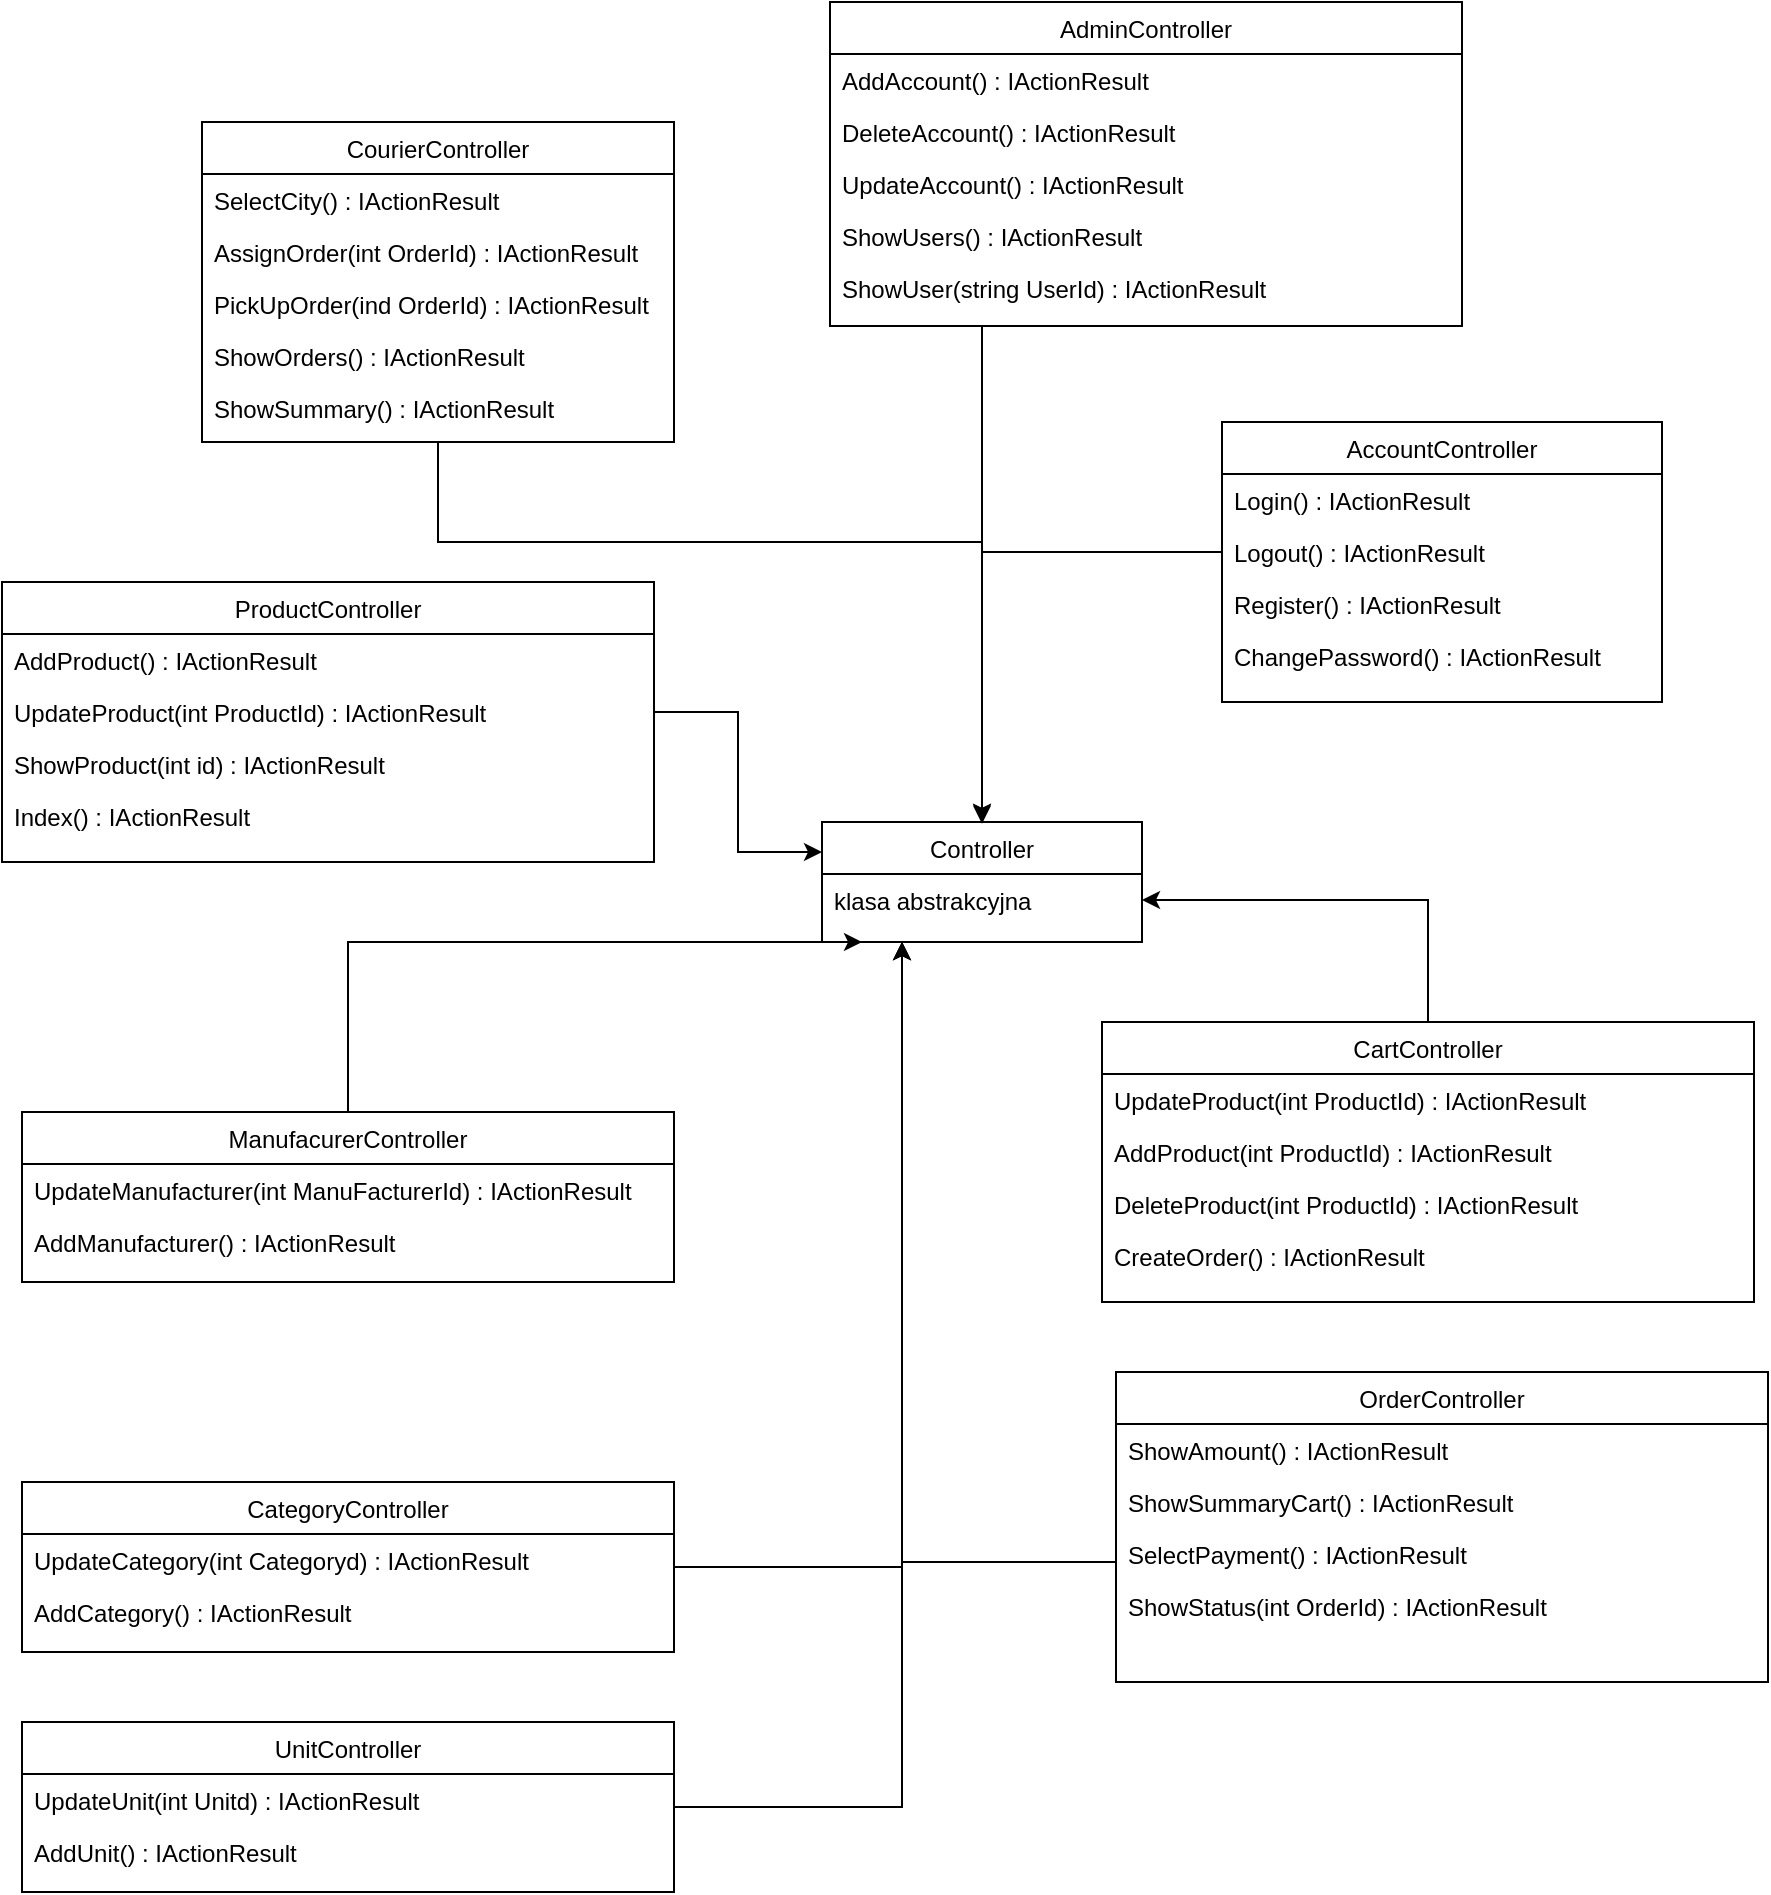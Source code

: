 <mxfile version="13.10.9" type="device"><diagram id="C5RBs43oDa-KdzZeNtuy" name="Page-1"><mxGraphModel dx="1883" dy="1675" grid="1" gridSize="10" guides="1" tooltips="1" connect="1" arrows="1" fold="1" page="1" pageScale="1" pageWidth="827" pageHeight="1169" math="0" shadow="0"><root><mxCell id="WIyWlLk6GJQsqaUBKTNV-0"/><mxCell id="WIyWlLk6GJQsqaUBKTNV-1" parent="WIyWlLk6GJQsqaUBKTNV-0"/><mxCell id="zkfFHV4jXpPFQw0GAbJ--13" value="Controller" style="swimlane;fontStyle=0;align=center;verticalAlign=top;childLayout=stackLayout;horizontal=1;startSize=26;horizontalStack=0;resizeParent=1;resizeLast=0;collapsible=1;marginBottom=0;rounded=0;shadow=0;strokeWidth=1;" parent="WIyWlLk6GJQsqaUBKTNV-1" vertex="1"><mxGeometry x="330" y="360" width="160" height="60" as="geometry"><mxRectangle x="340" y="380" width="170" height="26" as="alternateBounds"/></mxGeometry></mxCell><mxCell id="zkfFHV4jXpPFQw0GAbJ--14" value="klasa abstrakcyjna" style="text;align=left;verticalAlign=top;spacingLeft=4;spacingRight=4;overflow=hidden;rotatable=0;points=[[0,0.5],[1,0.5]];portConstraint=eastwest;" parent="zkfFHV4jXpPFQw0GAbJ--13" vertex="1"><mxGeometry y="26" width="160" height="26" as="geometry"/></mxCell><mxCell id="E8haGzY0GVTVEy5npIAh-0" value="AccountController" style="swimlane;fontStyle=0;align=center;verticalAlign=top;childLayout=stackLayout;horizontal=1;startSize=26;horizontalStack=0;resizeParent=1;resizeLast=0;collapsible=1;marginBottom=0;rounded=0;shadow=0;strokeWidth=1;" vertex="1" parent="WIyWlLk6GJQsqaUBKTNV-1"><mxGeometry x="530" y="160" width="220" height="140" as="geometry"><mxRectangle x="340" y="380" width="170" height="26" as="alternateBounds"/></mxGeometry></mxCell><mxCell id="E8haGzY0GVTVEy5npIAh-1" value="Login() : IActionResult" style="text;align=left;verticalAlign=top;spacingLeft=4;spacingRight=4;overflow=hidden;rotatable=0;points=[[0,0.5],[1,0.5]];portConstraint=eastwest;" vertex="1" parent="E8haGzY0GVTVEy5npIAh-0"><mxGeometry y="26" width="220" height="26" as="geometry"/></mxCell><mxCell id="E8haGzY0GVTVEy5npIAh-2" value="Logout() : IActionResult" style="text;align=left;verticalAlign=top;spacingLeft=4;spacingRight=4;overflow=hidden;rotatable=0;points=[[0,0.5],[1,0.5]];portConstraint=eastwest;" vertex="1" parent="E8haGzY0GVTVEy5npIAh-0"><mxGeometry y="52" width="220" height="26" as="geometry"/></mxCell><mxCell id="E8haGzY0GVTVEy5npIAh-3" value="Register() : IActionResult" style="text;align=left;verticalAlign=top;spacingLeft=4;spacingRight=4;overflow=hidden;rotatable=0;points=[[0,0.5],[1,0.5]];portConstraint=eastwest;" vertex="1" parent="E8haGzY0GVTVEy5npIAh-0"><mxGeometry y="78" width="220" height="26" as="geometry"/></mxCell><mxCell id="E8haGzY0GVTVEy5npIAh-22" value="ChangePassword() : IActionResult" style="text;align=left;verticalAlign=top;spacingLeft=4;spacingRight=4;overflow=hidden;rotatable=0;points=[[0,0.5],[1,0.5]];portConstraint=eastwest;" vertex="1" parent="E8haGzY0GVTVEy5npIAh-0"><mxGeometry y="104" width="220" height="26" as="geometry"/></mxCell><mxCell id="E8haGzY0GVTVEy5npIAh-4" style="edgeStyle=orthogonalEdgeStyle;rounded=0;orthogonalLoop=1;jettySize=auto;html=1;entryX=0.5;entryY=0;entryDx=0;entryDy=0;" edge="1" parent="WIyWlLk6GJQsqaUBKTNV-1" source="E8haGzY0GVTVEy5npIAh-2" target="zkfFHV4jXpPFQw0GAbJ--13"><mxGeometry relative="1" as="geometry"/></mxCell><mxCell id="E8haGzY0GVTVEy5npIAh-10" style="edgeStyle=orthogonalEdgeStyle;rounded=0;orthogonalLoop=1;jettySize=auto;html=1;entryX=0.5;entryY=0;entryDx=0;entryDy=0;" edge="1" parent="WIyWlLk6GJQsqaUBKTNV-1" source="E8haGzY0GVTVEy5npIAh-5" target="zkfFHV4jXpPFQw0GAbJ--13"><mxGeometry relative="1" as="geometry"><Array as="points"><mxPoint x="410" y="190"/><mxPoint x="410" y="190"/></Array></mxGeometry></mxCell><mxCell id="E8haGzY0GVTVEy5npIAh-5" value="AdminController" style="swimlane;fontStyle=0;align=center;verticalAlign=top;childLayout=stackLayout;horizontal=1;startSize=26;horizontalStack=0;resizeParent=1;resizeLast=0;collapsible=1;marginBottom=0;rounded=0;shadow=0;strokeWidth=1;" vertex="1" parent="WIyWlLk6GJQsqaUBKTNV-1"><mxGeometry x="334" y="-50" width="316" height="162" as="geometry"><mxRectangle x="340" y="380" width="170" height="26" as="alternateBounds"/></mxGeometry></mxCell><mxCell id="E8haGzY0GVTVEy5npIAh-6" value="AddAccount() : IActionResult" style="text;align=left;verticalAlign=top;spacingLeft=4;spacingRight=4;overflow=hidden;rotatable=0;points=[[0,0.5],[1,0.5]];portConstraint=eastwest;" vertex="1" parent="E8haGzY0GVTVEy5npIAh-5"><mxGeometry y="26" width="316" height="26" as="geometry"/></mxCell><mxCell id="E8haGzY0GVTVEy5npIAh-7" value="DeleteAccount() : IActionResult" style="text;align=left;verticalAlign=top;spacingLeft=4;spacingRight=4;overflow=hidden;rotatable=0;points=[[0,0.5],[1,0.5]];portConstraint=eastwest;" vertex="1" parent="E8haGzY0GVTVEy5npIAh-5"><mxGeometry y="52" width="316" height="26" as="geometry"/></mxCell><mxCell id="E8haGzY0GVTVEy5npIAh-8" value="UpdateAccount() : IActionResult" style="text;align=left;verticalAlign=top;spacingLeft=4;spacingRight=4;overflow=hidden;rotatable=0;points=[[0,0.5],[1,0.5]];portConstraint=eastwest;" vertex="1" parent="E8haGzY0GVTVEy5npIAh-5"><mxGeometry y="78" width="316" height="26" as="geometry"/></mxCell><mxCell id="E8haGzY0GVTVEy5npIAh-12" value="ShowUsers() : IActionResult" style="text;align=left;verticalAlign=top;spacingLeft=4;spacingRight=4;overflow=hidden;rotatable=0;points=[[0,0.5],[1,0.5]];portConstraint=eastwest;" vertex="1" parent="E8haGzY0GVTVEy5npIAh-5"><mxGeometry y="104" width="316" height="26" as="geometry"/></mxCell><mxCell id="E8haGzY0GVTVEy5npIAh-13" value="ShowUser(string UserId) : IActionResult" style="text;align=left;verticalAlign=top;spacingLeft=4;spacingRight=4;overflow=hidden;rotatable=0;points=[[0,0.5],[1,0.5]];portConstraint=eastwest;" vertex="1" parent="E8haGzY0GVTVEy5npIAh-5"><mxGeometry y="130" width="316" height="26" as="geometry"/></mxCell><mxCell id="E8haGzY0GVTVEy5npIAh-26" style="edgeStyle=orthogonalEdgeStyle;rounded=0;orthogonalLoop=1;jettySize=auto;html=1;" edge="1" parent="WIyWlLk6GJQsqaUBKTNV-1" source="E8haGzY0GVTVEy5npIAh-14"><mxGeometry relative="1" as="geometry"><mxPoint x="410" y="360.856" as="targetPoint"/><Array as="points"><mxPoint x="138" y="220"/><mxPoint x="410" y="220"/></Array></mxGeometry></mxCell><mxCell id="E8haGzY0GVTVEy5npIAh-14" value="CourierController" style="swimlane;fontStyle=0;align=center;verticalAlign=top;childLayout=stackLayout;horizontal=1;startSize=26;horizontalStack=0;resizeParent=1;resizeLast=0;collapsible=1;marginBottom=0;rounded=0;shadow=0;strokeWidth=1;" vertex="1" parent="WIyWlLk6GJQsqaUBKTNV-1"><mxGeometry x="20" y="10" width="236" height="160" as="geometry"><mxRectangle x="340" y="380" width="170" height="26" as="alternateBounds"/></mxGeometry></mxCell><mxCell id="E8haGzY0GVTVEy5npIAh-15" value="SelectCity() : IActionResult" style="text;align=left;verticalAlign=top;spacingLeft=4;spacingRight=4;overflow=hidden;rotatable=0;points=[[0,0.5],[1,0.5]];portConstraint=eastwest;" vertex="1" parent="E8haGzY0GVTVEy5npIAh-14"><mxGeometry y="26" width="236" height="26" as="geometry"/></mxCell><mxCell id="E8haGzY0GVTVEy5npIAh-16" value="AssignOrder(int OrderId) : IActionResult" style="text;align=left;verticalAlign=top;spacingLeft=4;spacingRight=4;overflow=hidden;rotatable=0;points=[[0,0.5],[1,0.5]];portConstraint=eastwest;" vertex="1" parent="E8haGzY0GVTVEy5npIAh-14"><mxGeometry y="52" width="236" height="26" as="geometry"/></mxCell><mxCell id="E8haGzY0GVTVEy5npIAh-17" value="PickUpOrder(ind OrderId) : IActionResult" style="text;align=left;verticalAlign=top;spacingLeft=4;spacingRight=4;overflow=hidden;rotatable=0;points=[[0,0.5],[1,0.5]];portConstraint=eastwest;" vertex="1" parent="E8haGzY0GVTVEy5npIAh-14"><mxGeometry y="78" width="236" height="26" as="geometry"/></mxCell><mxCell id="E8haGzY0GVTVEy5npIAh-18" value="ShowOrders() : IActionResult" style="text;align=left;verticalAlign=top;spacingLeft=4;spacingRight=4;overflow=hidden;rotatable=0;points=[[0,0.5],[1,0.5]];portConstraint=eastwest;" vertex="1" parent="E8haGzY0GVTVEy5npIAh-14"><mxGeometry y="104" width="236" height="26" as="geometry"/></mxCell><mxCell id="E8haGzY0GVTVEy5npIAh-19" value="ShowSummary() : IActionResult" style="text;align=left;verticalAlign=top;spacingLeft=4;spacingRight=4;overflow=hidden;rotatable=0;points=[[0,0.5],[1,0.5]];portConstraint=eastwest;" vertex="1" parent="E8haGzY0GVTVEy5npIAh-14"><mxGeometry y="130" width="236" height="26" as="geometry"/></mxCell><mxCell id="E8haGzY0GVTVEy5npIAh-43" value="ProductController" style="swimlane;fontStyle=0;align=center;verticalAlign=top;childLayout=stackLayout;horizontal=1;startSize=26;horizontalStack=0;resizeParent=1;resizeLast=0;collapsible=1;marginBottom=0;rounded=0;shadow=0;strokeWidth=1;" vertex="1" parent="WIyWlLk6GJQsqaUBKTNV-1"><mxGeometry x="-80" y="240" width="326" height="140" as="geometry"><mxRectangle x="340" y="380" width="170" height="26" as="alternateBounds"/></mxGeometry></mxCell><mxCell id="E8haGzY0GVTVEy5npIAh-30" value="AddProduct() : IActionResult" style="text;align=left;verticalAlign=top;spacingLeft=4;spacingRight=4;overflow=hidden;rotatable=0;points=[[0,0.5],[1,0.5]];portConstraint=eastwest;" vertex="1" parent="E8haGzY0GVTVEy5npIAh-43"><mxGeometry y="26" width="326" height="26" as="geometry"/></mxCell><mxCell id="E8haGzY0GVTVEy5npIAh-28" value="UpdateProduct(int ProductId) : IActionResult" style="text;align=left;verticalAlign=top;spacingLeft=4;spacingRight=4;overflow=hidden;rotatable=0;points=[[0,0.5],[1,0.5]];portConstraint=eastwest;" vertex="1" parent="E8haGzY0GVTVEy5npIAh-43"><mxGeometry y="52" width="326" height="26" as="geometry"/></mxCell><mxCell id="E8haGzY0GVTVEy5npIAh-59" value="ShowProduct(int id) : IActionResult" style="text;align=left;verticalAlign=top;spacingLeft=4;spacingRight=4;overflow=hidden;rotatable=0;points=[[0,0.5],[1,0.5]];portConstraint=eastwest;" vertex="1" parent="E8haGzY0GVTVEy5npIAh-43"><mxGeometry y="78" width="326" height="26" as="geometry"/></mxCell><mxCell id="E8haGzY0GVTVEy5npIAh-60" value="Index() : IActionResult" style="text;align=left;verticalAlign=top;spacingLeft=4;spacingRight=4;overflow=hidden;rotatable=0;points=[[0,0.5],[1,0.5]];portConstraint=eastwest;" vertex="1" parent="E8haGzY0GVTVEy5npIAh-43"><mxGeometry y="104" width="326" height="26" as="geometry"/></mxCell><mxCell id="E8haGzY0GVTVEy5npIAh-55" style="edgeStyle=orthogonalEdgeStyle;rounded=0;orthogonalLoop=1;jettySize=auto;html=1;entryX=0.125;entryY=1.308;entryDx=0;entryDy=0;entryPerimeter=0;" edge="1" parent="WIyWlLk6GJQsqaUBKTNV-1" source="E8haGzY0GVTVEy5npIAh-49" target="zkfFHV4jXpPFQw0GAbJ--14"><mxGeometry relative="1" as="geometry"/></mxCell><mxCell id="E8haGzY0GVTVEy5npIAh-49" value="ManufacurerController" style="swimlane;fontStyle=0;align=center;verticalAlign=top;childLayout=stackLayout;horizontal=1;startSize=26;horizontalStack=0;resizeParent=1;resizeLast=0;collapsible=1;marginBottom=0;rounded=0;shadow=0;strokeWidth=1;" vertex="1" parent="WIyWlLk6GJQsqaUBKTNV-1"><mxGeometry x="-70" y="505" width="326" height="85" as="geometry"><mxRectangle x="340" y="380" width="170" height="26" as="alternateBounds"/></mxGeometry></mxCell><mxCell id="E8haGzY0GVTVEy5npIAh-52" value="UpdateManufacturer(int ManuFacturerId) : IActionResult" style="text;align=left;verticalAlign=top;spacingLeft=4;spacingRight=4;overflow=hidden;rotatable=0;points=[[0,0.5],[1,0.5]];portConstraint=eastwest;" vertex="1" parent="E8haGzY0GVTVEy5npIAh-49"><mxGeometry y="26" width="326" height="26" as="geometry"/></mxCell><mxCell id="E8haGzY0GVTVEy5npIAh-53" value="AddManufacturer() : IActionResult" style="text;align=left;verticalAlign=top;spacingLeft=4;spacingRight=4;overflow=hidden;rotatable=0;points=[[0,0.5],[1,0.5]];portConstraint=eastwest;" vertex="1" parent="E8haGzY0GVTVEy5npIAh-49"><mxGeometry y="52" width="326" height="26" as="geometry"/></mxCell><mxCell id="E8haGzY0GVTVEy5npIAh-54" style="edgeStyle=orthogonalEdgeStyle;rounded=0;orthogonalLoop=1;jettySize=auto;html=1;entryX=0;entryY=0.25;entryDx=0;entryDy=0;" edge="1" parent="WIyWlLk6GJQsqaUBKTNV-1" source="E8haGzY0GVTVEy5npIAh-28" target="zkfFHV4jXpPFQw0GAbJ--13"><mxGeometry relative="1" as="geometry"/></mxCell><mxCell id="E8haGzY0GVTVEy5npIAh-62" style="edgeStyle=orthogonalEdgeStyle;rounded=0;orthogonalLoop=1;jettySize=auto;html=1;entryX=0.25;entryY=1;entryDx=0;entryDy=0;" edge="1" parent="WIyWlLk6GJQsqaUBKTNV-1" source="E8haGzY0GVTVEy5npIAh-56" target="zkfFHV4jXpPFQw0GAbJ--13"><mxGeometry relative="1" as="geometry"><Array as="points"><mxPoint x="370" y="660"/><mxPoint x="370" y="660"/></Array></mxGeometry></mxCell><mxCell id="E8haGzY0GVTVEy5npIAh-56" value="CategoryController" style="swimlane;fontStyle=0;align=center;verticalAlign=top;childLayout=stackLayout;horizontal=1;startSize=26;horizontalStack=0;resizeParent=1;resizeLast=0;collapsible=1;marginBottom=0;rounded=0;shadow=0;strokeWidth=1;" vertex="1" parent="WIyWlLk6GJQsqaUBKTNV-1"><mxGeometry x="-70" y="690" width="326" height="85" as="geometry"><mxRectangle x="340" y="380" width="170" height="26" as="alternateBounds"/></mxGeometry></mxCell><mxCell id="E8haGzY0GVTVEy5npIAh-57" value="UpdateCategory(int Categoryd) : IActionResult" style="text;align=left;verticalAlign=top;spacingLeft=4;spacingRight=4;overflow=hidden;rotatable=0;points=[[0,0.5],[1,0.5]];portConstraint=eastwest;" vertex="1" parent="E8haGzY0GVTVEy5npIAh-56"><mxGeometry y="26" width="326" height="26" as="geometry"/></mxCell><mxCell id="E8haGzY0GVTVEy5npIAh-58" value="AddCategory() : IActionResult" style="text;align=left;verticalAlign=top;spacingLeft=4;spacingRight=4;overflow=hidden;rotatable=0;points=[[0,0.5],[1,0.5]];portConstraint=eastwest;" vertex="1" parent="E8haGzY0GVTVEy5npIAh-56"><mxGeometry y="52" width="326" height="26" as="geometry"/></mxCell><mxCell id="E8haGzY0GVTVEy5npIAh-66" style="edgeStyle=orthogonalEdgeStyle;rounded=0;orthogonalLoop=1;jettySize=auto;html=1;entryX=0.25;entryY=1;entryDx=0;entryDy=0;" edge="1" parent="WIyWlLk6GJQsqaUBKTNV-1" source="E8haGzY0GVTVEy5npIAh-63" target="zkfFHV4jXpPFQw0GAbJ--13"><mxGeometry relative="1" as="geometry"/></mxCell><mxCell id="E8haGzY0GVTVEy5npIAh-63" value="UnitController" style="swimlane;fontStyle=0;align=center;verticalAlign=top;childLayout=stackLayout;horizontal=1;startSize=26;horizontalStack=0;resizeParent=1;resizeLast=0;collapsible=1;marginBottom=0;rounded=0;shadow=0;strokeWidth=1;" vertex="1" parent="WIyWlLk6GJQsqaUBKTNV-1"><mxGeometry x="-70" y="810" width="326" height="85" as="geometry"><mxRectangle x="340" y="380" width="170" height="26" as="alternateBounds"/></mxGeometry></mxCell><mxCell id="E8haGzY0GVTVEy5npIAh-64" value="UpdateUnit(int Unitd) : IActionResult" style="text;align=left;verticalAlign=top;spacingLeft=4;spacingRight=4;overflow=hidden;rotatable=0;points=[[0,0.5],[1,0.5]];portConstraint=eastwest;" vertex="1" parent="E8haGzY0GVTVEy5npIAh-63"><mxGeometry y="26" width="326" height="26" as="geometry"/></mxCell><mxCell id="E8haGzY0GVTVEy5npIAh-65" value="AddUnit() : IActionResult" style="text;align=left;verticalAlign=top;spacingLeft=4;spacingRight=4;overflow=hidden;rotatable=0;points=[[0,0.5],[1,0.5]];portConstraint=eastwest;" vertex="1" parent="E8haGzY0GVTVEy5npIAh-63"><mxGeometry y="52" width="326" height="26" as="geometry"/></mxCell><mxCell id="E8haGzY0GVTVEy5npIAh-72" style="edgeStyle=orthogonalEdgeStyle;rounded=0;orthogonalLoop=1;jettySize=auto;html=1;entryX=1;entryY=0.5;entryDx=0;entryDy=0;" edge="1" parent="WIyWlLk6GJQsqaUBKTNV-1" source="E8haGzY0GVTVEy5npIAh-67" target="zkfFHV4jXpPFQw0GAbJ--14"><mxGeometry relative="1" as="geometry"/></mxCell><mxCell id="E8haGzY0GVTVEy5npIAh-67" value="CartController" style="swimlane;fontStyle=0;align=center;verticalAlign=top;childLayout=stackLayout;horizontal=1;startSize=26;horizontalStack=0;resizeParent=1;resizeLast=0;collapsible=1;marginBottom=0;rounded=0;shadow=0;strokeWidth=1;" vertex="1" parent="WIyWlLk6GJQsqaUBKTNV-1"><mxGeometry x="470" y="460" width="326" height="140" as="geometry"><mxRectangle x="340" y="380" width="170" height="26" as="alternateBounds"/></mxGeometry></mxCell><mxCell id="E8haGzY0GVTVEy5npIAh-68" value="UpdateProduct(int ProductId) : IActionResult" style="text;align=left;verticalAlign=top;spacingLeft=4;spacingRight=4;overflow=hidden;rotatable=0;points=[[0,0.5],[1,0.5]];portConstraint=eastwest;" vertex="1" parent="E8haGzY0GVTVEy5npIAh-67"><mxGeometry y="26" width="326" height="26" as="geometry"/></mxCell><mxCell id="E8haGzY0GVTVEy5npIAh-69" value="AddProduct(int ProductId) : IActionResult" style="text;align=left;verticalAlign=top;spacingLeft=4;spacingRight=4;overflow=hidden;rotatable=0;points=[[0,0.5],[1,0.5]];portConstraint=eastwest;" vertex="1" parent="E8haGzY0GVTVEy5npIAh-67"><mxGeometry y="52" width="326" height="26" as="geometry"/></mxCell><mxCell id="E8haGzY0GVTVEy5npIAh-70" value="DeleteProduct(int ProductId) : IActionResult" style="text;align=left;verticalAlign=top;spacingLeft=4;spacingRight=4;overflow=hidden;rotatable=0;points=[[0,0.5],[1,0.5]];portConstraint=eastwest;" vertex="1" parent="E8haGzY0GVTVEy5npIAh-67"><mxGeometry y="78" width="326" height="26" as="geometry"/></mxCell><mxCell id="E8haGzY0GVTVEy5npIAh-71" value="CreateOrder() : IActionResult" style="text;align=left;verticalAlign=top;spacingLeft=4;spacingRight=4;overflow=hidden;rotatable=0;points=[[0,0.5],[1,0.5]];portConstraint=eastwest;" vertex="1" parent="E8haGzY0GVTVEy5npIAh-67"><mxGeometry y="104" width="326" height="26" as="geometry"/></mxCell><mxCell id="E8haGzY0GVTVEy5npIAh-79" style="edgeStyle=orthogonalEdgeStyle;rounded=0;orthogonalLoop=1;jettySize=auto;html=1;entryX=0.25;entryY=1;entryDx=0;entryDy=0;" edge="1" parent="WIyWlLk6GJQsqaUBKTNV-1" source="E8haGzY0GVTVEy5npIAh-73" target="zkfFHV4jXpPFQw0GAbJ--13"><mxGeometry relative="1" as="geometry"><Array as="points"><mxPoint x="370" y="730"/></Array></mxGeometry></mxCell><mxCell id="E8haGzY0GVTVEy5npIAh-73" value="OrderController" style="swimlane;fontStyle=0;align=center;verticalAlign=top;childLayout=stackLayout;horizontal=1;startSize=26;horizontalStack=0;resizeParent=1;resizeLast=0;collapsible=1;marginBottom=0;rounded=0;shadow=0;strokeWidth=1;" vertex="1" parent="WIyWlLk6GJQsqaUBKTNV-1"><mxGeometry x="477" y="635" width="326" height="155" as="geometry"><mxRectangle x="340" y="380" width="170" height="26" as="alternateBounds"/></mxGeometry></mxCell><mxCell id="E8haGzY0GVTVEy5npIAh-74" value="ShowAmount() : IActionResult" style="text;align=left;verticalAlign=top;spacingLeft=4;spacingRight=4;overflow=hidden;rotatable=0;points=[[0,0.5],[1,0.5]];portConstraint=eastwest;" vertex="1" parent="E8haGzY0GVTVEy5npIAh-73"><mxGeometry y="26" width="326" height="26" as="geometry"/></mxCell><mxCell id="E8haGzY0GVTVEy5npIAh-75" value="ShowSummaryCart() : IActionResult" style="text;align=left;verticalAlign=top;spacingLeft=4;spacingRight=4;overflow=hidden;rotatable=0;points=[[0,0.5],[1,0.5]];portConstraint=eastwest;" vertex="1" parent="E8haGzY0GVTVEy5npIAh-73"><mxGeometry y="52" width="326" height="26" as="geometry"/></mxCell><mxCell id="E8haGzY0GVTVEy5npIAh-76" value="SelectPayment() : IActionResult" style="text;align=left;verticalAlign=top;spacingLeft=4;spacingRight=4;overflow=hidden;rotatable=0;points=[[0,0.5],[1,0.5]];portConstraint=eastwest;" vertex="1" parent="E8haGzY0GVTVEy5npIAh-73"><mxGeometry y="78" width="326" height="26" as="geometry"/></mxCell><mxCell id="E8haGzY0GVTVEy5npIAh-78" value="ShowStatus(int OrderId) : IActionResult" style="text;align=left;verticalAlign=top;spacingLeft=4;spacingRight=4;overflow=hidden;rotatable=0;points=[[0,0.5],[1,0.5]];portConstraint=eastwest;" vertex="1" parent="E8haGzY0GVTVEy5npIAh-73"><mxGeometry y="104" width="326" height="26" as="geometry"/></mxCell></root></mxGraphModel></diagram></mxfile>